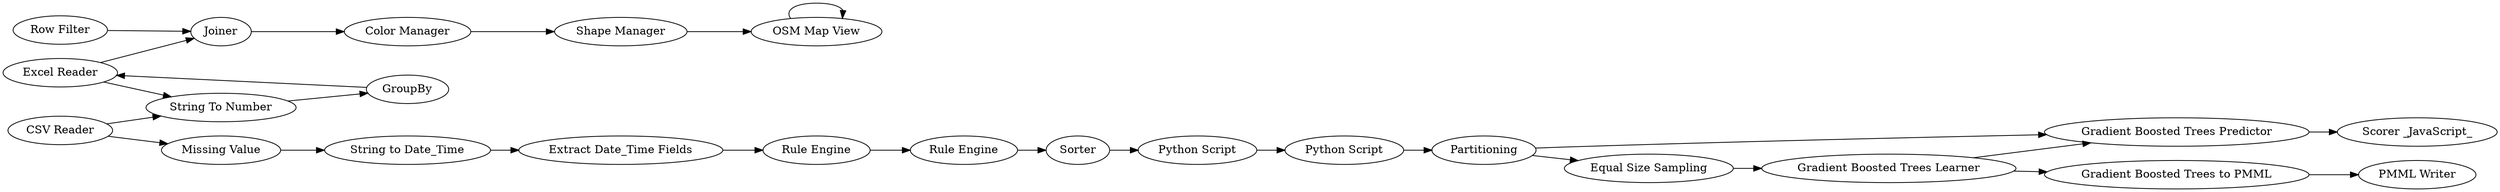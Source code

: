 digraph {
	281 -> 272
	3 -> 2
	272 -> 278
	34 -> 277
	36 -> 33
	282 -> 276
	33 -> 260
	18 -> 19
	260 -> 32
	1 -> 262
	278 -> 282
	33 -> 34
	281 -> 274
	1 -> 274
	7 -> 18
	276 -> 276
	35 -> 36
	6 -> 7
	274 -> 273
	273 -> 281
	262 -> 3
	283 -> 272
	5 -> 6
	35 -> 34
	2 -> 5
	19 -> 35
	7 [label=Sorter]
	18 [label="Python Script"]
	3 [label="String to Date_Time"]
	19 [label="Python Script"]
	283 [label="Row Filter"]
	277 [label="Scorer _JavaScript_"]
	6 [label="Rule Engine"]
	282 [label="Shape Manager"]
	281 [label="Excel Reader"]
	260 [label="Gradient Boosted Trees to PMML"]
	274 [label="String To Number"]
	262 [label="Missing Value"]
	1 [label="CSV Reader"]
	272 [label=Joiner]
	278 [label="Color Manager"]
	5 [label="Rule Engine"]
	35 [label=Partitioning]
	34 [label="Gradient Boosted Trees Predictor"]
	36 [label="Equal Size Sampling"]
	276 [label="OSM Map View"]
	273 [label=GroupBy]
	33 [label="Gradient Boosted Trees Learner"]
	32 [label="PMML Writer"]
	2 [label="Extract Date_Time Fields"]
	rankdir=LR
}
